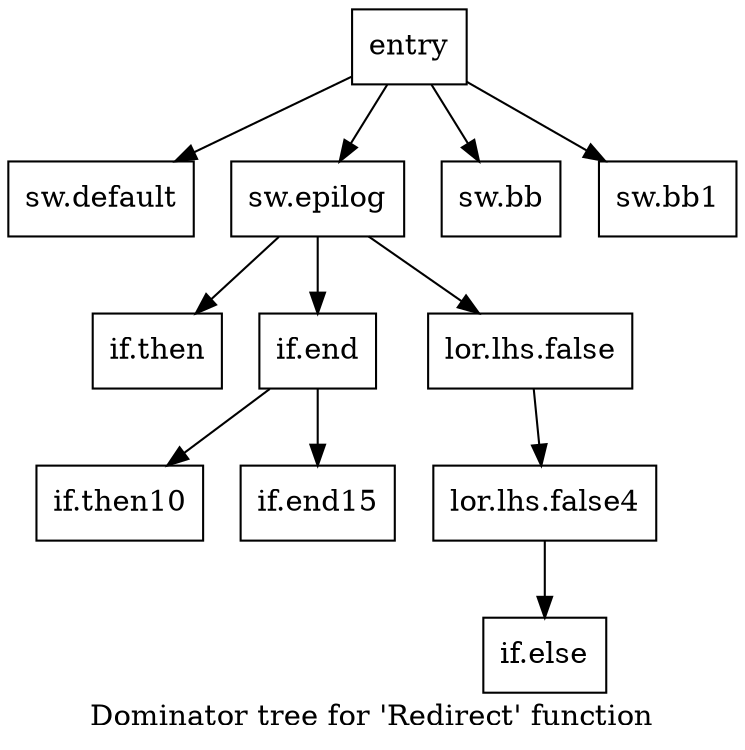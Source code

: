 digraph "Dominator tree for 'Redirect' function" {
	label="Dominator tree for 'Redirect' function";

	Node0xeaece0 [shape=record,label="{entry}"];
	Node0xeaece0 -> Node0xea7390;
	Node0xeaece0 -> Node0xed0680;
	Node0xeaece0 -> Node0xe631c0;
	Node0xeaece0 -> Node0xeab780;
	Node0xea7390 [shape=record,label="{sw.default}"];
	Node0xed0680 [shape=record,label="{sw.epilog}"];
	Node0xed0680 -> Node0xeabd00;
	Node0xed0680 -> Node0xedde90;
	Node0xed0680 -> Node0xe61310;
	Node0xeabd00 [shape=record,label="{if.then}"];
	Node0xedde90 [shape=record,label="{if.end}"];
	Node0xedde90 -> Node0xead180;
	Node0xedde90 -> Node0xe8f630;
	Node0xead180 [shape=record,label="{if.then10}"];
	Node0xe8f630 [shape=record,label="{if.end15}"];
	Node0xe61310 [shape=record,label="{lor.lhs.false}"];
	Node0xe61310 -> Node0xedf9b0;
	Node0xedf9b0 [shape=record,label="{lor.lhs.false4}"];
	Node0xedf9b0 -> Node0xea8aa0;
	Node0xea8aa0 [shape=record,label="{if.else}"];
	Node0xe631c0 [shape=record,label="{sw.bb}"];
	Node0xeab780 [shape=record,label="{sw.bb1}"];
}
